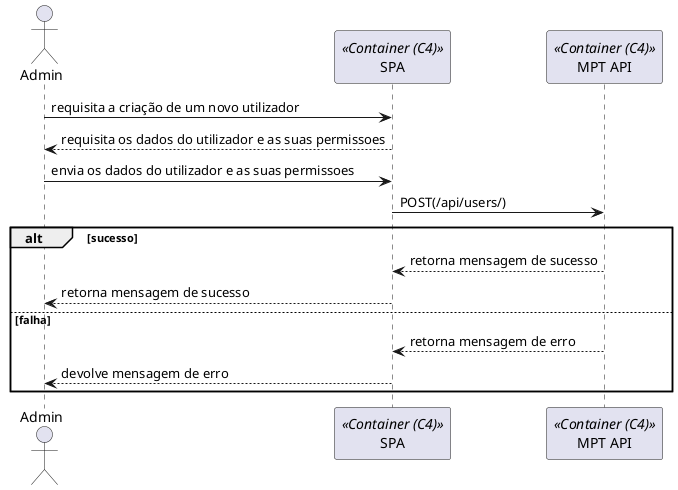 @startuml

actor "Admin" as Actor
participant "SPA" as Container <<Container (C4)>>
participant "MPT API" as API <<Container (C4)>>

Actor -> Container: requisita a criação de um novo utilizador
Container --> Actor: requisita os dados do utilizador e as suas permissoes
Actor -> Container: envia os dados do utilizador e as suas permissoes

Container -> API: POST(/api/users/)

alt sucesso
    API --> Container: retorna mensagem de sucesso
    Container --> Actor: retorna mensagem de sucesso
else falha
    API --> Container: retorna mensagem de erro
    Container --> Actor: devolve mensagem de erro
end

@enduml
